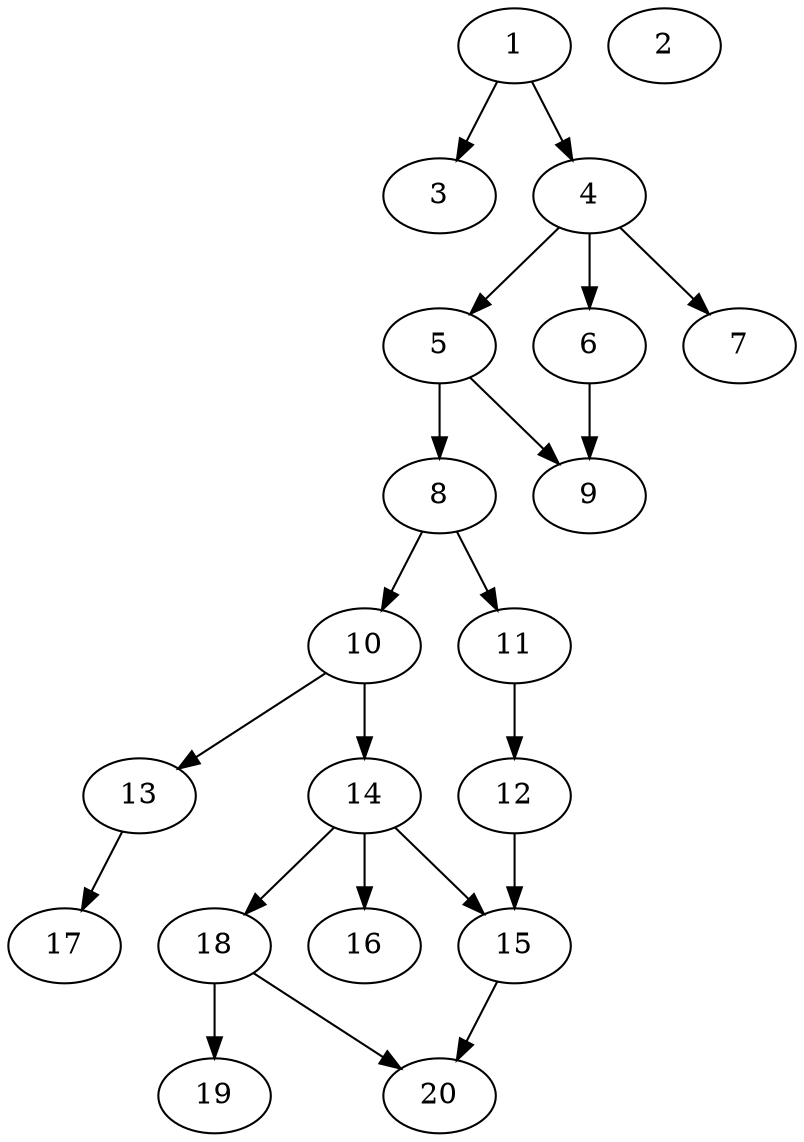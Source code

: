 // DAG automatically generated by daggen at Wed Jul 24 22:10:09 2019
// ./daggen --dot -n 20 --ccr 0.3 --fat 0.5 --regular 0.5 --density 0.5 --mindata 5242880 --maxdata 52428800 
digraph G {
  1 [size="30235307", alpha="0.13", expect_size="9070592"] 
  1 -> 3 [size ="9070592"]
  1 -> 4 [size ="9070592"]
  2 [size="109199360", alpha="0.07", expect_size="32759808"] 
  3 [size="89282560", alpha="0.15", expect_size="26784768"] 
  4 [size="109202773", alpha="0.15", expect_size="32760832"] 
  4 -> 5 [size ="32760832"]
  4 -> 6 [size ="32760832"]
  4 -> 7 [size ="32760832"]
  5 [size="149084160", alpha="0.16", expect_size="44725248"] 
  5 -> 8 [size ="44725248"]
  5 -> 9 [size ="44725248"]
  6 [size="136550400", alpha="0.03", expect_size="40965120"] 
  6 -> 9 [size ="40965120"]
  7 [size="135488853", alpha="0.19", expect_size="40646656"] 
  8 [size="148831573", alpha="0.03", expect_size="44649472"] 
  8 -> 10 [size ="44649472"]
  8 -> 11 [size ="44649472"]
  9 [size="22978560", alpha="0.03", expect_size="6893568"] 
  10 [size="54234453", alpha="0.18", expect_size="16270336"] 
  10 -> 13 [size ="16270336"]
  10 -> 14 [size ="16270336"]
  11 [size="165638827", alpha="0.11", expect_size="49691648"] 
  11 -> 12 [size ="49691648"]
  12 [size="113650347", alpha="0.08", expect_size="34095104"] 
  12 -> 15 [size ="34095104"]
  13 [size="167464960", alpha="0.03", expect_size="50239488"] 
  13 -> 17 [size ="50239488"]
  14 [size="124306773", alpha="0.04", expect_size="37292032"] 
  14 -> 15 [size ="37292032"]
  14 -> 16 [size ="37292032"]
  14 -> 18 [size ="37292032"]
  15 [size="82128213", alpha="0.15", expect_size="24638464"] 
  15 -> 20 [size ="24638464"]
  16 [size="53350400", alpha="0.08", expect_size="16005120"] 
  17 [size="73970347", alpha="0.01", expect_size="22191104"] 
  18 [size="66525867", alpha="0.18", expect_size="19957760"] 
  18 -> 19 [size ="19957760"]
  18 -> 20 [size ="19957760"]
  19 [size="90330453", alpha="0.03", expect_size="27099136"] 
  20 [size="115998720", alpha="0.16", expect_size="34799616"] 
}
